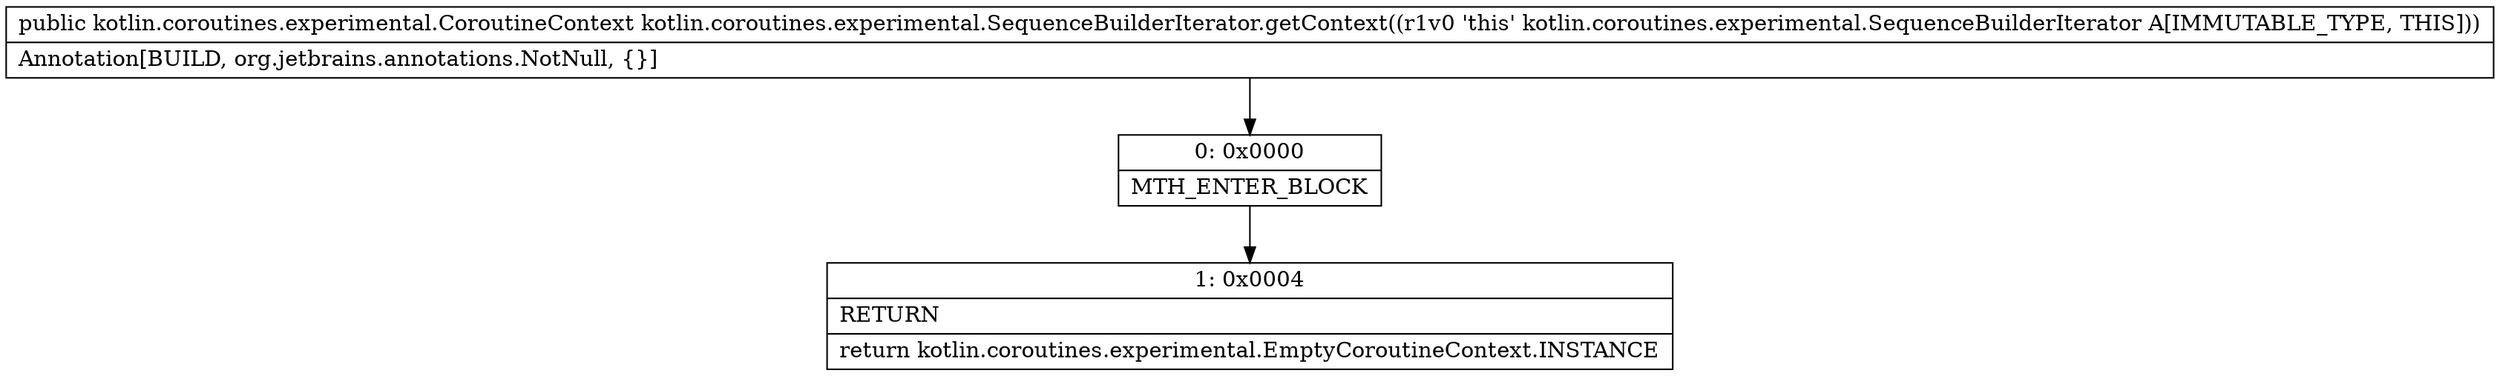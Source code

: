 digraph "CFG forkotlin.coroutines.experimental.SequenceBuilderIterator.getContext()Lkotlin\/coroutines\/experimental\/CoroutineContext;" {
Node_0 [shape=record,label="{0\:\ 0x0000|MTH_ENTER_BLOCK\l}"];
Node_1 [shape=record,label="{1\:\ 0x0004|RETURN\l|return kotlin.coroutines.experimental.EmptyCoroutineContext.INSTANCE\l}"];
MethodNode[shape=record,label="{public kotlin.coroutines.experimental.CoroutineContext kotlin.coroutines.experimental.SequenceBuilderIterator.getContext((r1v0 'this' kotlin.coroutines.experimental.SequenceBuilderIterator A[IMMUTABLE_TYPE, THIS]))  | Annotation[BUILD, org.jetbrains.annotations.NotNull, \{\}]\l}"];
MethodNode -> Node_0;
Node_0 -> Node_1;
}

